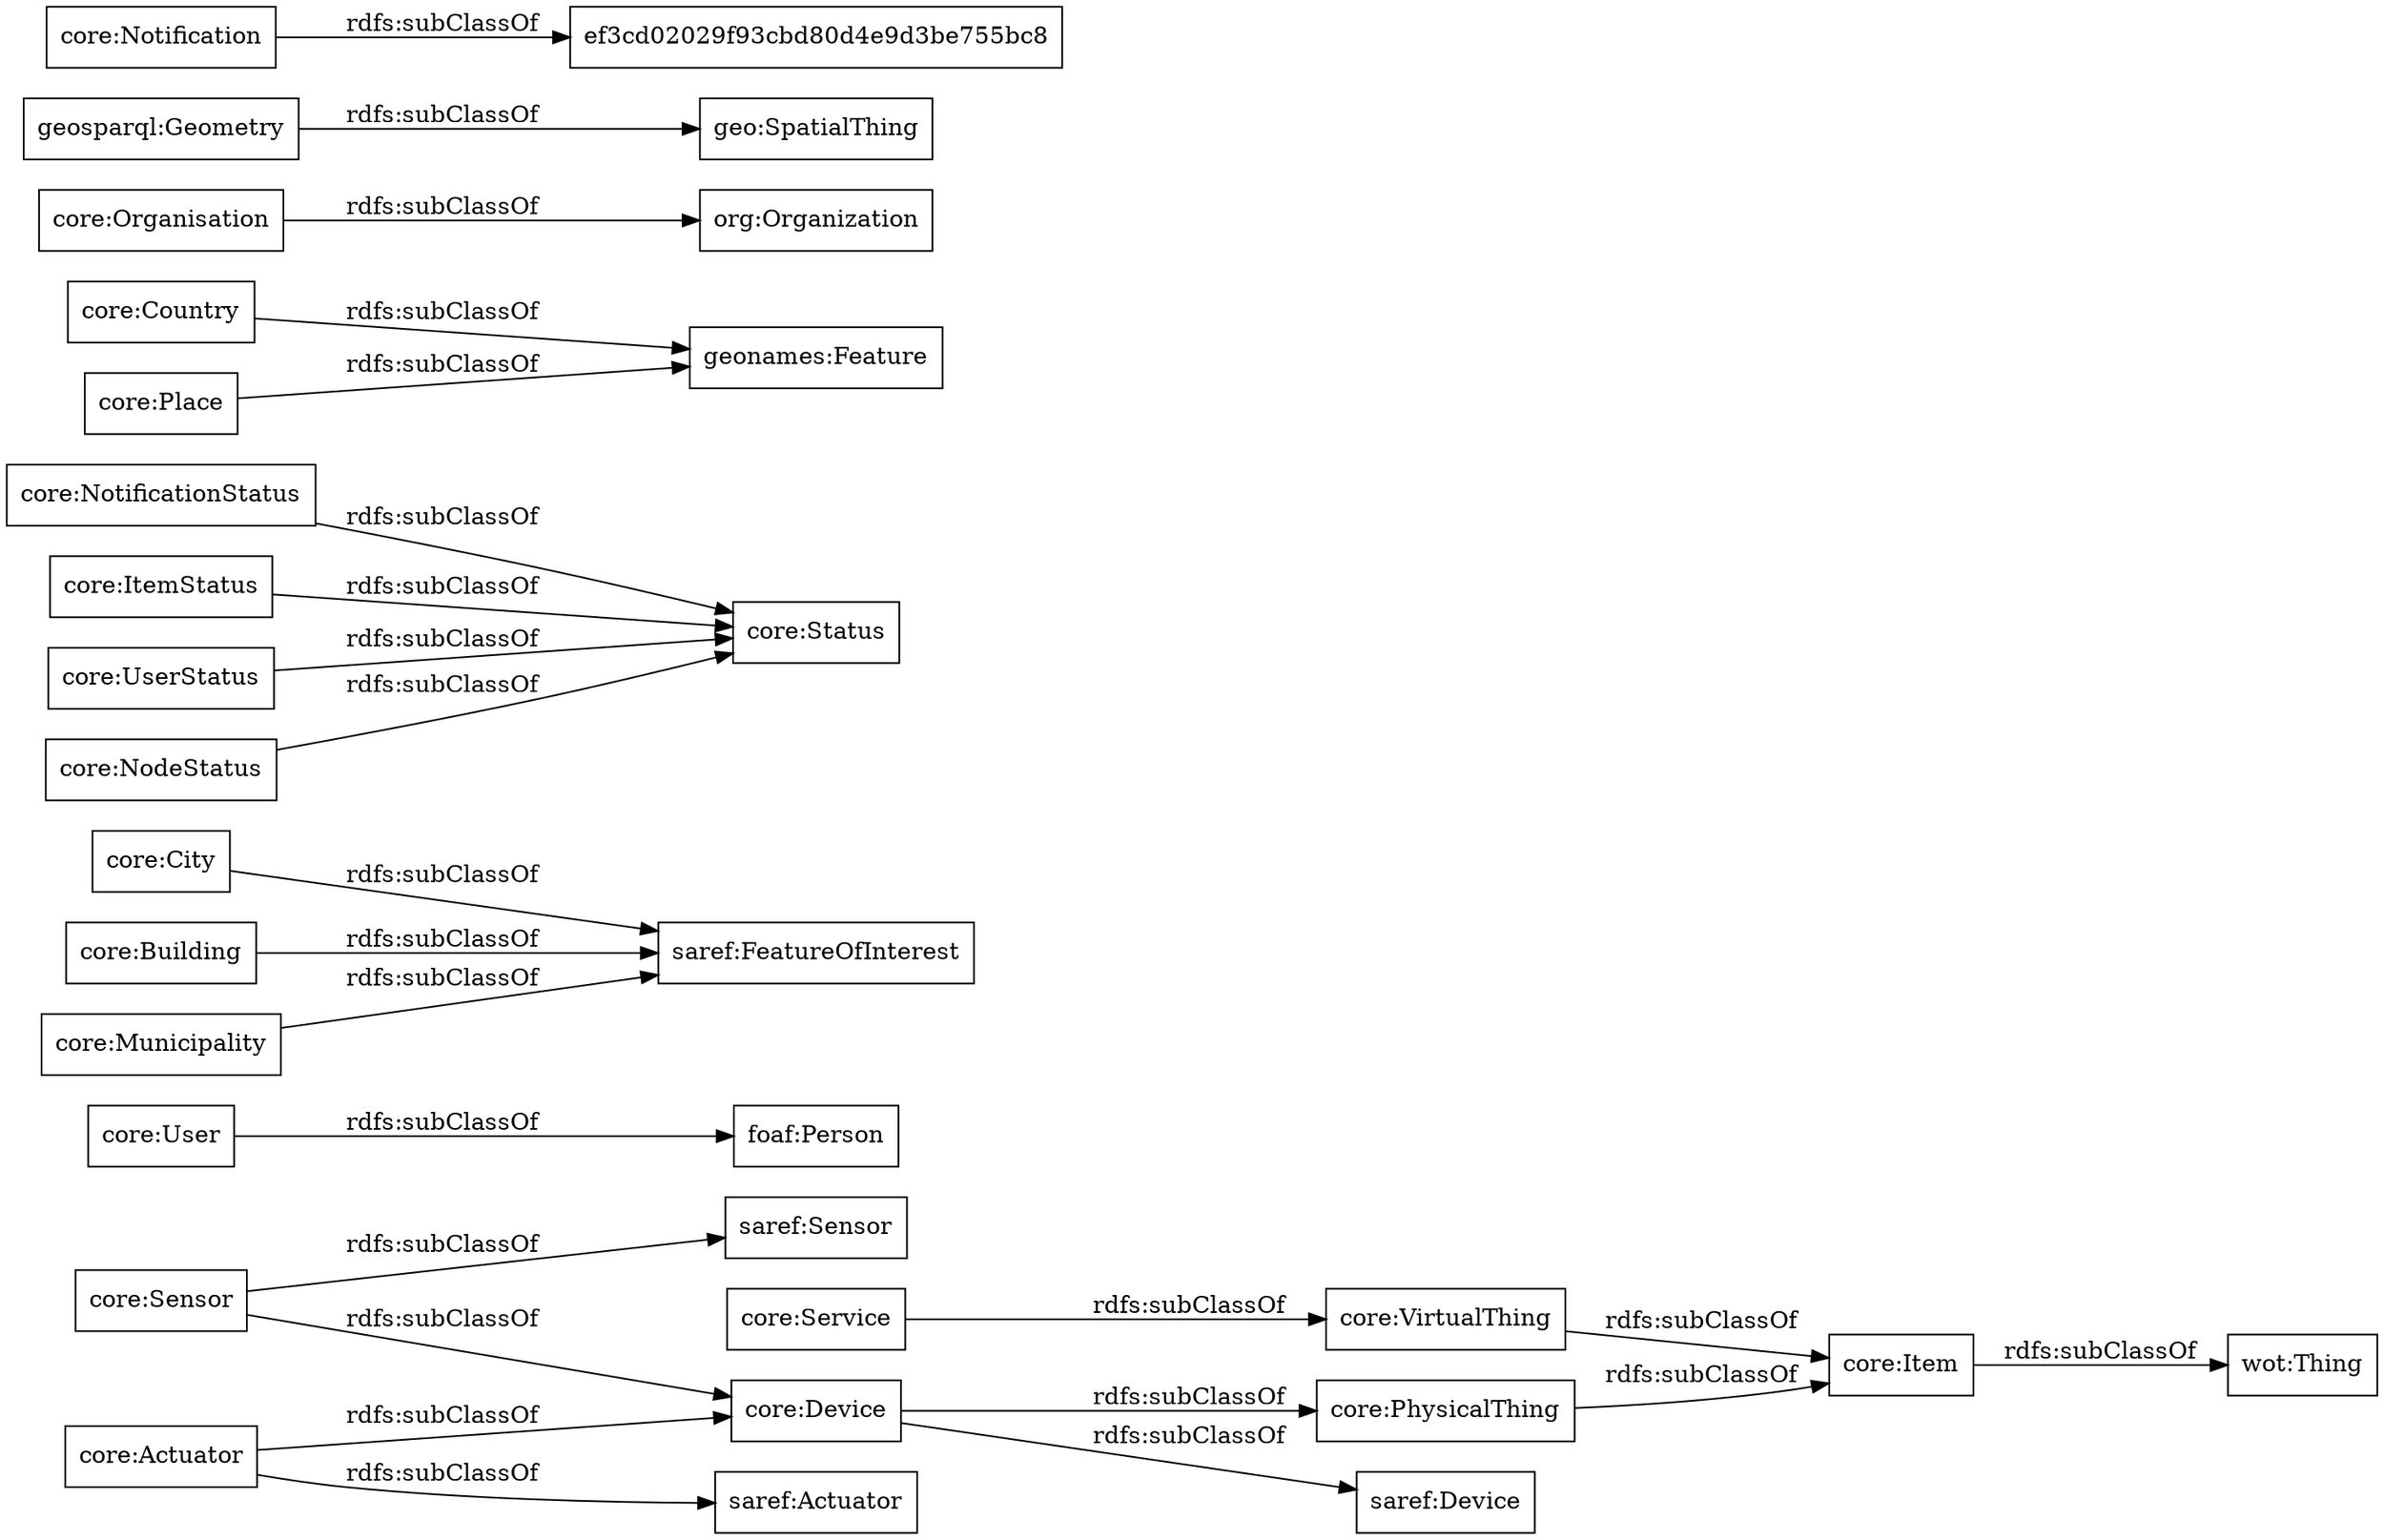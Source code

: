 digraph ar2dtool_diagram { 
rankdir=LR;
size="1000"
node [shape = rectangle, color="black"]; "wot:Thing" "saref:Actuator" "core:User" "saref:Device" "core:City" "core:NotificationStatus" "geonames:Feature" "core:Status" "core:Service" "core:Device" "core:Sensor" "core:Actuator" "core:Organisation" "foaf:Person" "core:Building" "org:Organization" "core:Country" "core:Item" "geosparql:Geometry" "core:Place" "core:Notification" "core:ItemStatus" "geo:SpatialThing" "core:PhysicalThing" "core:UserStatus" "core:NodeStatus" "core:Municipality" "core:VirtualThing" "saref:FeatureOfInterest" "ef3cd02029f93cbd80d4e9d3be755bc8" "saref:Sensor" ; /*classes style*/
	"core:ItemStatus" -> "core:Status" [ label = "rdfs:subClassOf" ];
	"core:Service" -> "core:VirtualThing" [ label = "rdfs:subClassOf" ];
	"core:Country" -> "geonames:Feature" [ label = "rdfs:subClassOf" ];
	"core:Organisation" -> "org:Organization" [ label = "rdfs:subClassOf" ];
	"core:User" -> "foaf:Person" [ label = "rdfs:subClassOf" ];
	"core:Building" -> "saref:FeatureOfInterest" [ label = "rdfs:subClassOf" ];
	"core:PhysicalThing" -> "core:Item" [ label = "rdfs:subClassOf" ];
	"core:Device" -> "saref:Device" [ label = "rdfs:subClassOf" ];
	"core:Device" -> "core:PhysicalThing" [ label = "rdfs:subClassOf" ];
	"core:Municipality" -> "saref:FeatureOfInterest" [ label = "rdfs:subClassOf" ];
	"core:NodeStatus" -> "core:Status" [ label = "rdfs:subClassOf" ];
	"core:UserStatus" -> "core:Status" [ label = "rdfs:subClassOf" ];
	"core:Sensor" -> "saref:Sensor" [ label = "rdfs:subClassOf" ];
	"core:Sensor" -> "core:Device" [ label = "rdfs:subClassOf" ];
	"core:VirtualThing" -> "core:Item" [ label = "rdfs:subClassOf" ];
	"core:Actuator" -> "saref:Actuator" [ label = "rdfs:subClassOf" ];
	"core:Actuator" -> "core:Device" [ label = "rdfs:subClassOf" ];
	"core:Item" -> "wot:Thing" [ label = "rdfs:subClassOf" ];
	"core:Place" -> "geonames:Feature" [ label = "rdfs:subClassOf" ];
	"geosparql:Geometry" -> "geo:SpatialThing" [ label = "rdfs:subClassOf" ];
	"core:Notification" -> "ef3cd02029f93cbd80d4e9d3be755bc8" [ label = "rdfs:subClassOf" ];
	"core:NotificationStatus" -> "core:Status" [ label = "rdfs:subClassOf" ];
	"core:City" -> "saref:FeatureOfInterest" [ label = "rdfs:subClassOf" ];

}
